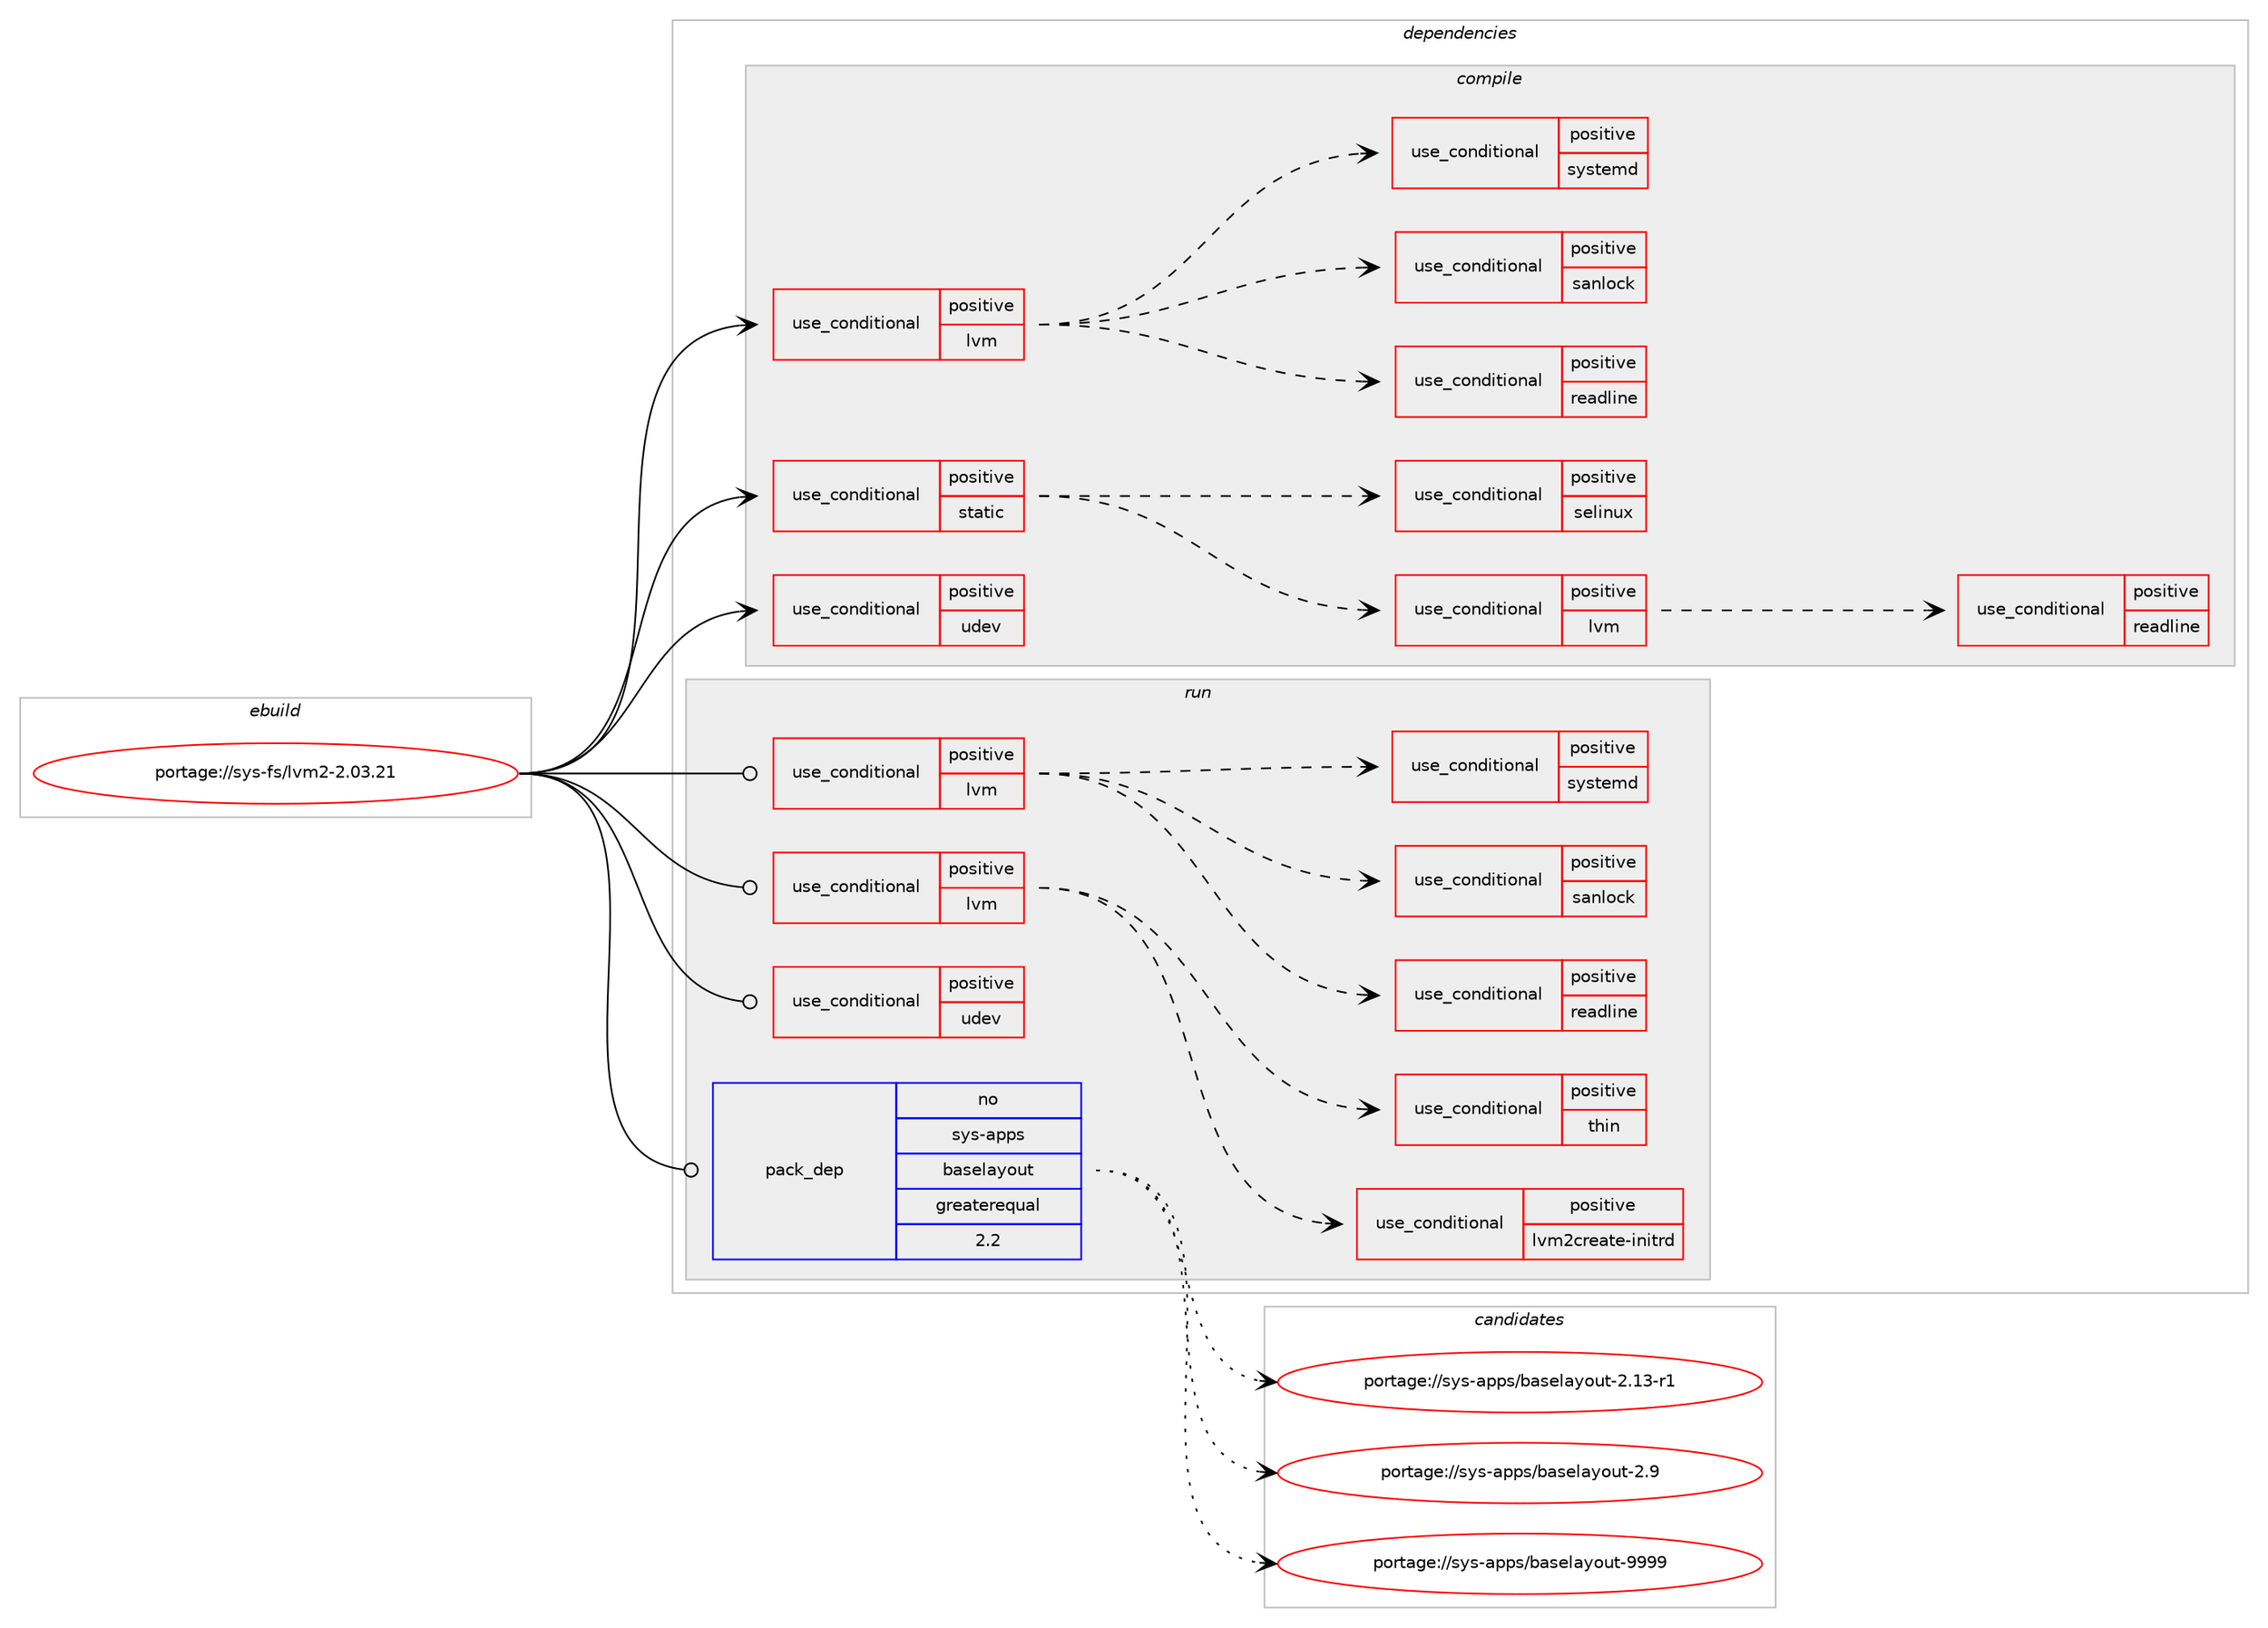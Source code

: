 digraph prolog {

# *************
# Graph options
# *************

newrank=true;
concentrate=true;
compound=true;
graph [rankdir=LR,fontname=Helvetica,fontsize=10,ranksep=1.5];#, ranksep=2.5, nodesep=0.2];
edge  [arrowhead=vee];
node  [fontname=Helvetica,fontsize=10];

# **********
# The ebuild
# **********

subgraph cluster_leftcol {
color=gray;
rank=same;
label=<<i>ebuild</i>>;
id [label="portage://sys-fs/lvm2-2.03.21", color=red, width=4, href="../sys-fs/lvm2-2.03.21.svg"];
}

# ****************
# The dependencies
# ****************

subgraph cluster_midcol {
color=gray;
label=<<i>dependencies</i>>;
subgraph cluster_compile {
fillcolor="#eeeeee";
style=filled;
label=<<i>compile</i>>;
subgraph cond82 {
dependency147 [label=<<TABLE BORDER="0" CELLBORDER="1" CELLSPACING="0" CELLPADDING="4"><TR><TD ROWSPAN="3" CELLPADDING="10">use_conditional</TD></TR><TR><TD>positive</TD></TR><TR><TD>lvm</TD></TR></TABLE>>, shape=none, color=red];
# *** BEGIN UNKNOWN DEPENDENCY TYPE (TODO) ***
# dependency147 -> package_dependency(portage://sys-fs/lvm2-2.03.21,install,no,dev-libs,libaio,none,[,,],[],[])
# *** END UNKNOWN DEPENDENCY TYPE (TODO) ***

# *** BEGIN UNKNOWN DEPENDENCY TYPE (TODO) ***
# dependency147 -> package_dependency(portage://sys-fs/lvm2-2.03.21,install,no,sys-apps,util-linux,none,[,,],[],[])
# *** END UNKNOWN DEPENDENCY TYPE (TODO) ***

subgraph cond83 {
dependency148 [label=<<TABLE BORDER="0" CELLBORDER="1" CELLSPACING="0" CELLPADDING="4"><TR><TD ROWSPAN="3" CELLPADDING="10">use_conditional</TD></TR><TR><TD>positive</TD></TR><TR><TD>readline</TD></TR></TABLE>>, shape=none, color=red];
# *** BEGIN UNKNOWN DEPENDENCY TYPE (TODO) ***
# dependency148 -> package_dependency(portage://sys-fs/lvm2-2.03.21,install,no,sys-libs,readline,none,[,,],any_same_slot,[])
# *** END UNKNOWN DEPENDENCY TYPE (TODO) ***

}
dependency147:e -> dependency148:w [weight=20,style="dashed",arrowhead="vee"];
subgraph cond84 {
dependency149 [label=<<TABLE BORDER="0" CELLBORDER="1" CELLSPACING="0" CELLPADDING="4"><TR><TD ROWSPAN="3" CELLPADDING="10">use_conditional</TD></TR><TR><TD>positive</TD></TR><TR><TD>sanlock</TD></TR></TABLE>>, shape=none, color=red];
# *** BEGIN UNKNOWN DEPENDENCY TYPE (TODO) ***
# dependency149 -> package_dependency(portage://sys-fs/lvm2-2.03.21,install,no,sys-cluster,sanlock,none,[,,],[],[])
# *** END UNKNOWN DEPENDENCY TYPE (TODO) ***

}
dependency147:e -> dependency149:w [weight=20,style="dashed",arrowhead="vee"];
subgraph cond85 {
dependency150 [label=<<TABLE BORDER="0" CELLBORDER="1" CELLSPACING="0" CELLPADDING="4"><TR><TD ROWSPAN="3" CELLPADDING="10">use_conditional</TD></TR><TR><TD>positive</TD></TR><TR><TD>systemd</TD></TR></TABLE>>, shape=none, color=red];
# *** BEGIN UNKNOWN DEPENDENCY TYPE (TODO) ***
# dependency150 -> package_dependency(portage://sys-fs/lvm2-2.03.21,install,no,sys-apps,systemd,none,[,,],any_same_slot,[])
# *** END UNKNOWN DEPENDENCY TYPE (TODO) ***

}
dependency147:e -> dependency150:w [weight=20,style="dashed",arrowhead="vee"];
}
id:e -> dependency147:w [weight=20,style="solid",arrowhead="vee"];
subgraph cond86 {
dependency151 [label=<<TABLE BORDER="0" CELLBORDER="1" CELLSPACING="0" CELLPADDING="4"><TR><TD ROWSPAN="3" CELLPADDING="10">use_conditional</TD></TR><TR><TD>positive</TD></TR><TR><TD>static</TD></TR></TABLE>>, shape=none, color=red];
subgraph cond87 {
dependency152 [label=<<TABLE BORDER="0" CELLBORDER="1" CELLSPACING="0" CELLPADDING="4"><TR><TD ROWSPAN="3" CELLPADDING="10">use_conditional</TD></TR><TR><TD>positive</TD></TR><TR><TD>lvm</TD></TR></TABLE>>, shape=none, color=red];
# *** BEGIN UNKNOWN DEPENDENCY TYPE (TODO) ***
# dependency152 -> package_dependency(portage://sys-fs/lvm2-2.03.21,install,no,dev-libs,libaio,none,[,,],[],[use(enable(static-libs),none)])
# *** END UNKNOWN DEPENDENCY TYPE (TODO) ***

# *** BEGIN UNKNOWN DEPENDENCY TYPE (TODO) ***
# dependency152 -> package_dependency(portage://sys-fs/lvm2-2.03.21,install,no,sys-apps,util-linux,none,[,,],[],[use(enable(static-libs),none)])
# *** END UNKNOWN DEPENDENCY TYPE (TODO) ***

subgraph cond88 {
dependency153 [label=<<TABLE BORDER="0" CELLBORDER="1" CELLSPACING="0" CELLPADDING="4"><TR><TD ROWSPAN="3" CELLPADDING="10">use_conditional</TD></TR><TR><TD>positive</TD></TR><TR><TD>readline</TD></TR></TABLE>>, shape=none, color=red];
# *** BEGIN UNKNOWN DEPENDENCY TYPE (TODO) ***
# dependency153 -> package_dependency(portage://sys-fs/lvm2-2.03.21,install,no,sys-libs,readline,none,[,,],[],[use(enable(static-libs),none)])
# *** END UNKNOWN DEPENDENCY TYPE (TODO) ***

}
dependency152:e -> dependency153:w [weight=20,style="dashed",arrowhead="vee"];
}
dependency151:e -> dependency152:w [weight=20,style="dashed",arrowhead="vee"];
subgraph cond89 {
dependency154 [label=<<TABLE BORDER="0" CELLBORDER="1" CELLSPACING="0" CELLPADDING="4"><TR><TD ROWSPAN="3" CELLPADDING="10">use_conditional</TD></TR><TR><TD>positive</TD></TR><TR><TD>selinux</TD></TR></TABLE>>, shape=none, color=red];
# *** BEGIN UNKNOWN DEPENDENCY TYPE (TODO) ***
# dependency154 -> package_dependency(portage://sys-fs/lvm2-2.03.21,install,no,sys-libs,libselinux,none,[,,],[],[use(enable(static-libs),none)])
# *** END UNKNOWN DEPENDENCY TYPE (TODO) ***

}
dependency151:e -> dependency154:w [weight=20,style="dashed",arrowhead="vee"];
}
id:e -> dependency151:w [weight=20,style="solid",arrowhead="vee"];
subgraph cond90 {
dependency155 [label=<<TABLE BORDER="0" CELLBORDER="1" CELLSPACING="0" CELLPADDING="4"><TR><TD ROWSPAN="3" CELLPADDING="10">use_conditional</TD></TR><TR><TD>positive</TD></TR><TR><TD>udev</TD></TR></TABLE>>, shape=none, color=red];
# *** BEGIN UNKNOWN DEPENDENCY TYPE (TODO) ***
# dependency155 -> package_dependency(portage://sys-fs/lvm2-2.03.21,install,no,virtual,libudev,none,[,,],any_same_slot,[])
# *** END UNKNOWN DEPENDENCY TYPE (TODO) ***

}
id:e -> dependency155:w [weight=20,style="solid",arrowhead="vee"];
}
subgraph cluster_compileandrun {
fillcolor="#eeeeee";
style=filled;
label=<<i>compile and run</i>>;
}
subgraph cluster_run {
fillcolor="#eeeeee";
style=filled;
label=<<i>run</i>>;
subgraph cond91 {
dependency156 [label=<<TABLE BORDER="0" CELLBORDER="1" CELLSPACING="0" CELLPADDING="4"><TR><TD ROWSPAN="3" CELLPADDING="10">use_conditional</TD></TR><TR><TD>positive</TD></TR><TR><TD>lvm</TD></TR></TABLE>>, shape=none, color=red];
# *** BEGIN UNKNOWN DEPENDENCY TYPE (TODO) ***
# dependency156 -> package_dependency(portage://sys-fs/lvm2-2.03.21,run,no,dev-libs,libaio,none,[,,],[],[])
# *** END UNKNOWN DEPENDENCY TYPE (TODO) ***

# *** BEGIN UNKNOWN DEPENDENCY TYPE (TODO) ***
# dependency156 -> package_dependency(portage://sys-fs/lvm2-2.03.21,run,no,sys-apps,util-linux,none,[,,],[],[])
# *** END UNKNOWN DEPENDENCY TYPE (TODO) ***

subgraph cond92 {
dependency157 [label=<<TABLE BORDER="0" CELLBORDER="1" CELLSPACING="0" CELLPADDING="4"><TR><TD ROWSPAN="3" CELLPADDING="10">use_conditional</TD></TR><TR><TD>positive</TD></TR><TR><TD>readline</TD></TR></TABLE>>, shape=none, color=red];
# *** BEGIN UNKNOWN DEPENDENCY TYPE (TODO) ***
# dependency157 -> package_dependency(portage://sys-fs/lvm2-2.03.21,run,no,sys-libs,readline,none,[,,],any_same_slot,[])
# *** END UNKNOWN DEPENDENCY TYPE (TODO) ***

}
dependency156:e -> dependency157:w [weight=20,style="dashed",arrowhead="vee"];
subgraph cond93 {
dependency158 [label=<<TABLE BORDER="0" CELLBORDER="1" CELLSPACING="0" CELLPADDING="4"><TR><TD ROWSPAN="3" CELLPADDING="10">use_conditional</TD></TR><TR><TD>positive</TD></TR><TR><TD>sanlock</TD></TR></TABLE>>, shape=none, color=red];
# *** BEGIN UNKNOWN DEPENDENCY TYPE (TODO) ***
# dependency158 -> package_dependency(portage://sys-fs/lvm2-2.03.21,run,no,sys-cluster,sanlock,none,[,,],[],[])
# *** END UNKNOWN DEPENDENCY TYPE (TODO) ***

}
dependency156:e -> dependency158:w [weight=20,style="dashed",arrowhead="vee"];
subgraph cond94 {
dependency159 [label=<<TABLE BORDER="0" CELLBORDER="1" CELLSPACING="0" CELLPADDING="4"><TR><TD ROWSPAN="3" CELLPADDING="10">use_conditional</TD></TR><TR><TD>positive</TD></TR><TR><TD>systemd</TD></TR></TABLE>>, shape=none, color=red];
# *** BEGIN UNKNOWN DEPENDENCY TYPE (TODO) ***
# dependency159 -> package_dependency(portage://sys-fs/lvm2-2.03.21,run,no,sys-apps,systemd,none,[,,],any_same_slot,[])
# *** END UNKNOWN DEPENDENCY TYPE (TODO) ***

}
dependency156:e -> dependency159:w [weight=20,style="dashed",arrowhead="vee"];
}
id:e -> dependency156:w [weight=20,style="solid",arrowhead="odot"];
subgraph cond95 {
dependency160 [label=<<TABLE BORDER="0" CELLBORDER="1" CELLSPACING="0" CELLPADDING="4"><TR><TD ROWSPAN="3" CELLPADDING="10">use_conditional</TD></TR><TR><TD>positive</TD></TR><TR><TD>lvm</TD></TR></TABLE>>, shape=none, color=red];
# *** BEGIN UNKNOWN DEPENDENCY TYPE (TODO) ***
# dependency160 -> package_dependency(portage://sys-fs/lvm2-2.03.21,run,no,virtual,tmpfiles,none,[,,],[],[])
# *** END UNKNOWN DEPENDENCY TYPE (TODO) ***

subgraph cond96 {
dependency161 [label=<<TABLE BORDER="0" CELLBORDER="1" CELLSPACING="0" CELLPADDING="4"><TR><TD ROWSPAN="3" CELLPADDING="10">use_conditional</TD></TR><TR><TD>positive</TD></TR><TR><TD>lvm2create-initrd</TD></TR></TABLE>>, shape=none, color=red];
# *** BEGIN UNKNOWN DEPENDENCY TYPE (TODO) ***
# dependency161 -> package_dependency(portage://sys-fs/lvm2-2.03.21,run,no,sys-apps,makedev,none,[,,],[],[])
# *** END UNKNOWN DEPENDENCY TYPE (TODO) ***

}
dependency160:e -> dependency161:w [weight=20,style="dashed",arrowhead="vee"];
subgraph cond97 {
dependency162 [label=<<TABLE BORDER="0" CELLBORDER="1" CELLSPACING="0" CELLPADDING="4"><TR><TD ROWSPAN="3" CELLPADDING="10">use_conditional</TD></TR><TR><TD>positive</TD></TR><TR><TD>thin</TD></TR></TABLE>>, shape=none, color=red];
# *** BEGIN UNKNOWN DEPENDENCY TYPE (TODO) ***
# dependency162 -> package_dependency(portage://sys-fs/lvm2-2.03.21,run,no,sys-block,thin-provisioning-tools,none,[,,],[],[])
# *** END UNKNOWN DEPENDENCY TYPE (TODO) ***

}
dependency160:e -> dependency162:w [weight=20,style="dashed",arrowhead="vee"];
}
id:e -> dependency160:w [weight=20,style="solid",arrowhead="odot"];
subgraph cond98 {
dependency163 [label=<<TABLE BORDER="0" CELLBORDER="1" CELLSPACING="0" CELLPADDING="4"><TR><TD ROWSPAN="3" CELLPADDING="10">use_conditional</TD></TR><TR><TD>positive</TD></TR><TR><TD>udev</TD></TR></TABLE>>, shape=none, color=red];
# *** BEGIN UNKNOWN DEPENDENCY TYPE (TODO) ***
# dependency163 -> package_dependency(portage://sys-fs/lvm2-2.03.21,run,no,virtual,libudev,none,[,,],any_same_slot,[])
# *** END UNKNOWN DEPENDENCY TYPE (TODO) ***

}
id:e -> dependency163:w [weight=20,style="solid",arrowhead="odot"];
subgraph pack65 {
dependency164 [label=<<TABLE BORDER="0" CELLBORDER="1" CELLSPACING="0" CELLPADDING="4" WIDTH="220"><TR><TD ROWSPAN="6" CELLPADDING="30">pack_dep</TD></TR><TR><TD WIDTH="110">no</TD></TR><TR><TD>sys-apps</TD></TR><TR><TD>baselayout</TD></TR><TR><TD>greaterequal</TD></TR><TR><TD>2.2</TD></TR></TABLE>>, shape=none, color=blue];
}
id:e -> dependency164:w [weight=20,style="solid",arrowhead="odot"];
}
}

# **************
# The candidates
# **************

subgraph cluster_choices {
rank=same;
color=gray;
label=<<i>candidates</i>>;

subgraph choice65 {
color=black;
nodesep=1;
choice11512111545971121121154798971151011089712111111711645504649514511449 [label="portage://sys-apps/baselayout-2.13-r1", color=red, width=4,href="../sys-apps/baselayout-2.13-r1.svg"];
choice11512111545971121121154798971151011089712111111711645504657 [label="portage://sys-apps/baselayout-2.9", color=red, width=4,href="../sys-apps/baselayout-2.9.svg"];
choice1151211154597112112115479897115101108971211111171164557575757 [label="portage://sys-apps/baselayout-9999", color=red, width=4,href="../sys-apps/baselayout-9999.svg"];
dependency164:e -> choice11512111545971121121154798971151011089712111111711645504649514511449:w [style=dotted,weight="100"];
dependency164:e -> choice11512111545971121121154798971151011089712111111711645504657:w [style=dotted,weight="100"];
dependency164:e -> choice1151211154597112112115479897115101108971211111171164557575757:w [style=dotted,weight="100"];
}
}

}
